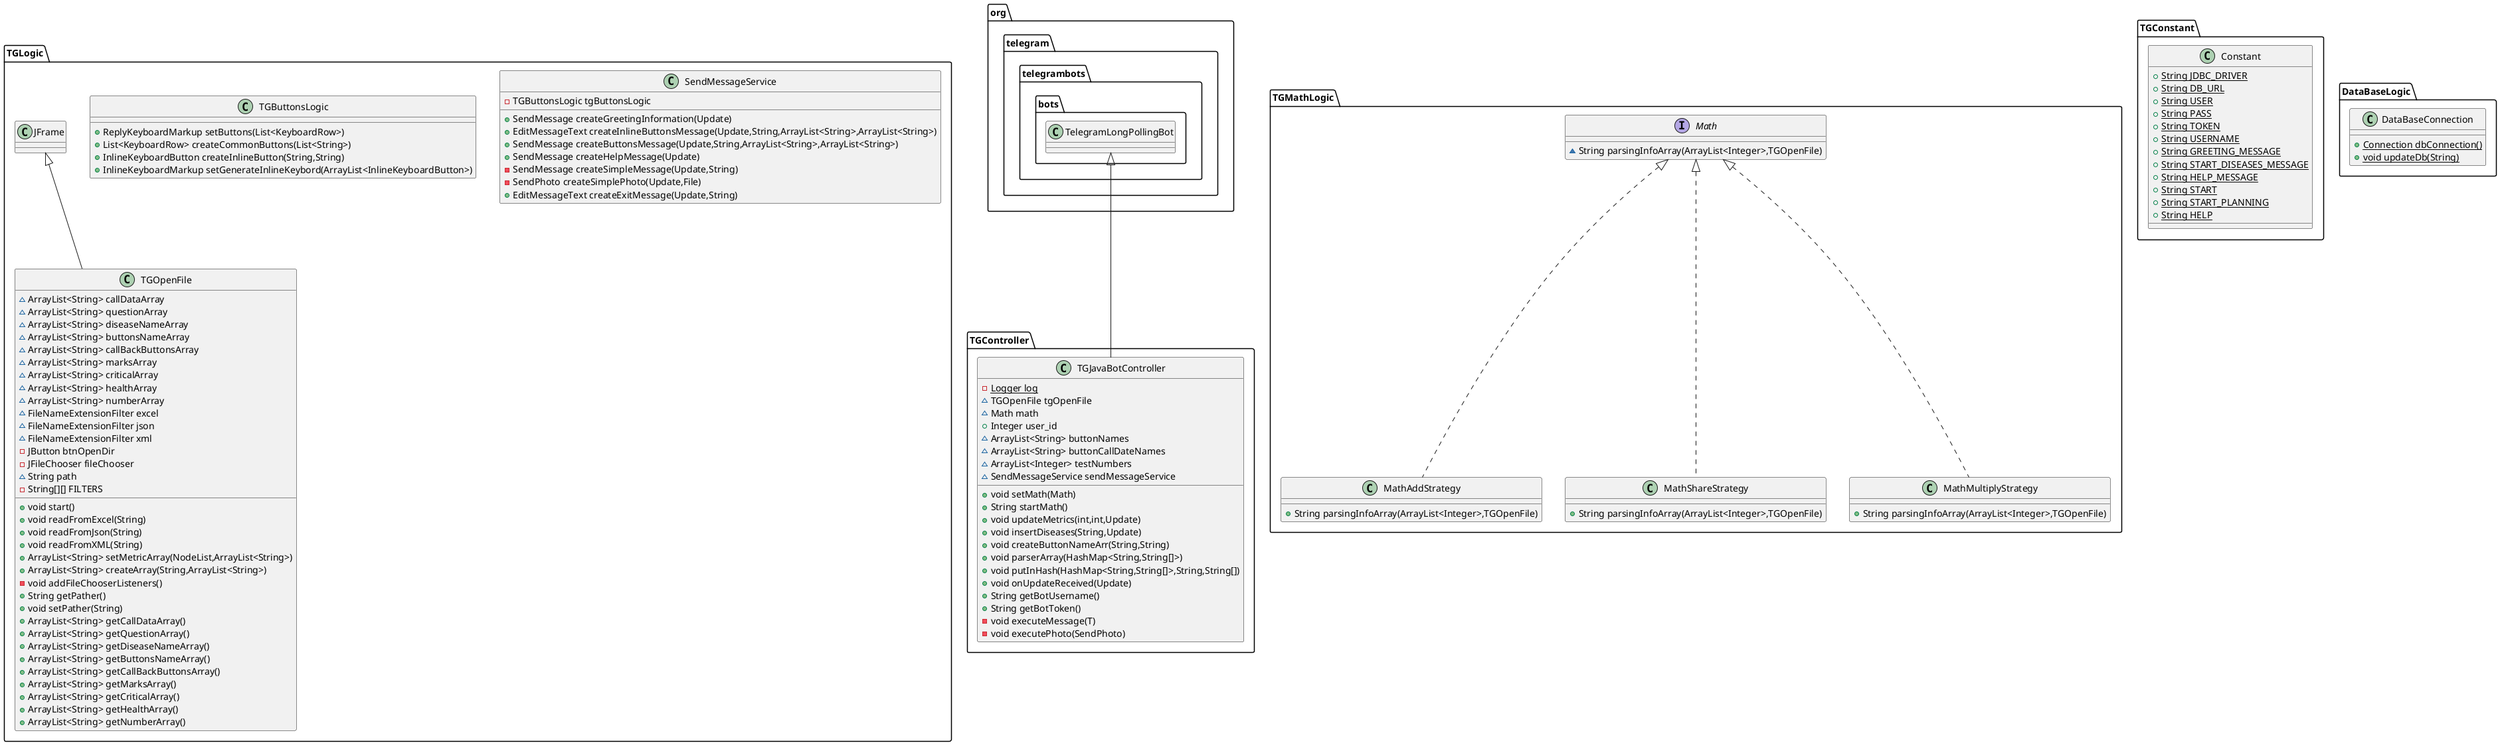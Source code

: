 @startuml
class TGLogic.TGOpenFile {
~ ArrayList<String> callDataArray
~ ArrayList<String> questionArray
~ ArrayList<String> diseaseNameArray
~ ArrayList<String> buttonsNameArray
~ ArrayList<String> callBackButtonsArray
~ ArrayList<String> marksArray
~ ArrayList<String> criticalArray
~ ArrayList<String> healthArray
~ ArrayList<String> numberArray
~ FileNameExtensionFilter excel
~ FileNameExtensionFilter json
~ FileNameExtensionFilter xml
- JButton btnOpenDir
- JFileChooser fileChooser
~ String path
- String[][] FILTERS
+ void start()
+ void readFromExcel(String)
+ void readFromJson(String)
+ void readFromXML(String)
+ ArrayList<String> setMetricArray(NodeList,ArrayList<String>)
+ ArrayList<String> createArray(String,ArrayList<String>)
- void addFileChooserListeners()
+ String getPather()
+ void setPather(String)
+ ArrayList<String> getCallDataArray()
+ ArrayList<String> getQuestionArray()
+ ArrayList<String> getDiseaseNameArray()
+ ArrayList<String> getButtonsNameArray()
+ ArrayList<String> getCallBackButtonsArray()
+ ArrayList<String> getMarksArray()
+ ArrayList<String> getCriticalArray()
+ ArrayList<String> getHealthArray()
+ ArrayList<String> getNumberArray()
}
class TGController.TGJavaBotController {
- {static} Logger log
~ TGOpenFile tgOpenFile
~ Math math
+ Integer user_id
~ ArrayList<String> buttonNames
~ ArrayList<String> buttonCallDateNames
~ ArrayList<Integer> testNumbers
~ SendMessageService sendMessageService
+ void setMath(Math)
+ String startMath()
+ void updateMetrics(int,int,Update)
+ void insertDiseases(String,Update)
+ void createButtonNameArr(String,String)
+ void parserArray(HashMap<String,String[]>)
+ void putInHash(HashMap<String,String[]>,String,String[])
+ void onUpdateReceived(Update)
+ String getBotUsername()
+ String getBotToken()
- void executeMessage(T)
- void executePhoto(SendPhoto)
}
interface TGMathLogic.Math {
~ String parsingInfoArray(ArrayList<Integer>,TGOpenFile)
}
class TGLogic.SendMessageService {
- TGButtonsLogic tgButtonsLogic
+ SendMessage createGreetingInformation(Update)
+ EditMessageText createInlineButtonsMessage(Update,String,ArrayList<String>,ArrayList<String>)
+ SendMessage createButtonsMessage(Update,String,ArrayList<String>,ArrayList<String>)
+ SendMessage createHelpMessage(Update)
- SendMessage createSimpleMessage(Update,String)
- SendPhoto createSimplePhoto(Update,File)
+ EditMessageText createExitMessage(Update,String)
}
class TGLogic.TGButtonsLogic {
+ ReplyKeyboardMarkup setButtons(List<KeyboardRow>)
+ List<KeyboardRow> createCommonButtons(List<String>)
+ InlineKeyboardButton createInlineButton(String,String)
+ InlineKeyboardMarkup setGenerateInlineKeybord(ArrayList<InlineKeyboardButton>)
}
class TGConstant.Constant {
+ {static} String JDBC_DRIVER
+ {static} String DB_URL
+ {static} String USER
+ {static} String PASS
+ {static} String TOKEN
+ {static} String USERNAME
+ {static} String GREETING_MESSAGE
+ {static} String START_DISEASES_MESSAGE
+ {static} String HELP_MESSAGE
+ {static} String START
+ {static} String START_PLANNING
+ {static} String HELP
}
class TGMathLogic.MathAddStrategy {
+ String parsingInfoArray(ArrayList<Integer>,TGOpenFile)
}
class DataBaseLogic.DataBaseConnection {
+ {static} Connection dbConnection()
+ {static} void updateDb(String)
}
class TGMathLogic.MathShareStrategy {
+ String parsingInfoArray(ArrayList<Integer>,TGOpenFile)
}
class TGMathLogic.MathMultiplyStrategy {
+ String parsingInfoArray(ArrayList<Integer>,TGOpenFile)
}


TGLogic.JFrame <|-- TGLogic.TGOpenFile
org.telegram.telegrambots.bots.TelegramLongPollingBot <|-- TGController.TGJavaBotController
TGMathLogic.Math <|.. TGMathLogic.MathAddStrategy
TGMathLogic.Math <|.. TGMathLogic.MathShareStrategy
TGMathLogic.Math <|.. TGMathLogic.MathMultiplyStrategy
@enduml